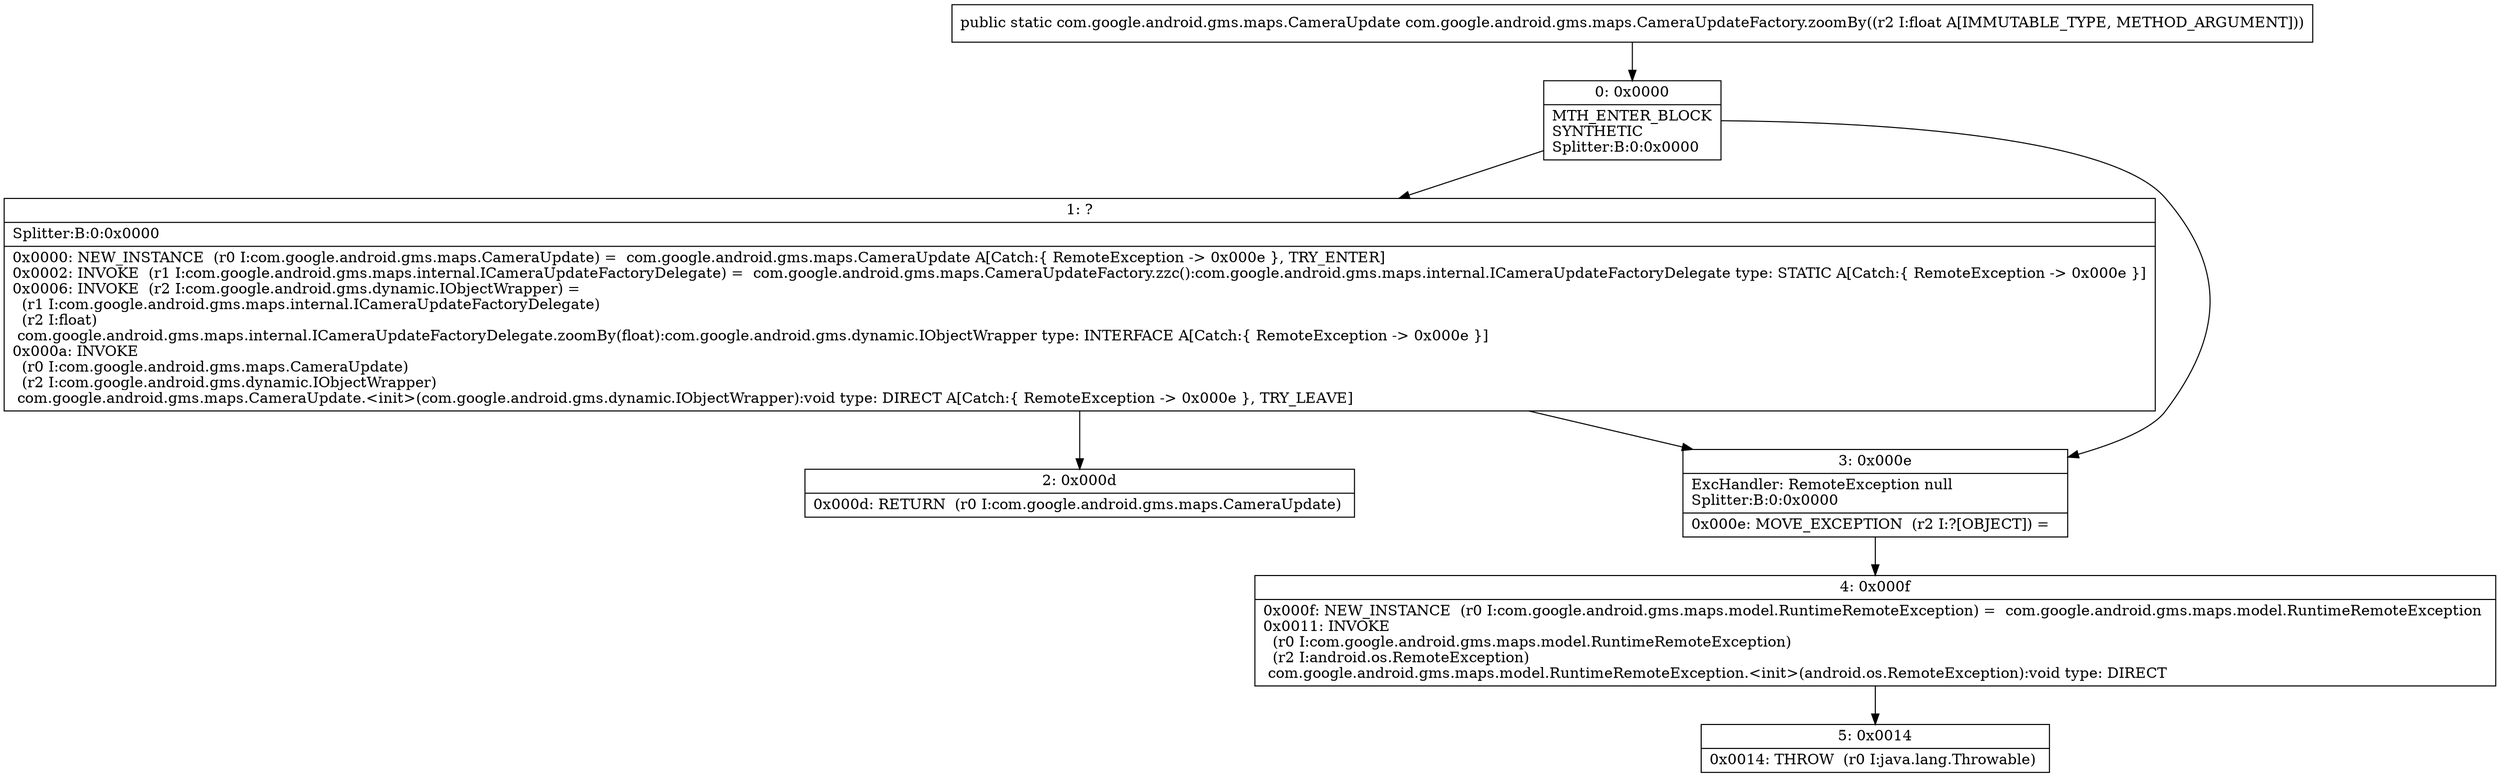 digraph "CFG forcom.google.android.gms.maps.CameraUpdateFactory.zoomBy(F)Lcom\/google\/android\/gms\/maps\/CameraUpdate;" {
Node_0 [shape=record,label="{0\:\ 0x0000|MTH_ENTER_BLOCK\lSYNTHETIC\lSplitter:B:0:0x0000\l}"];
Node_1 [shape=record,label="{1\:\ ?|Splitter:B:0:0x0000\l|0x0000: NEW_INSTANCE  (r0 I:com.google.android.gms.maps.CameraUpdate) =  com.google.android.gms.maps.CameraUpdate A[Catch:\{ RemoteException \-\> 0x000e \}, TRY_ENTER]\l0x0002: INVOKE  (r1 I:com.google.android.gms.maps.internal.ICameraUpdateFactoryDelegate) =  com.google.android.gms.maps.CameraUpdateFactory.zzc():com.google.android.gms.maps.internal.ICameraUpdateFactoryDelegate type: STATIC A[Catch:\{ RemoteException \-\> 0x000e \}]\l0x0006: INVOKE  (r2 I:com.google.android.gms.dynamic.IObjectWrapper) = \l  (r1 I:com.google.android.gms.maps.internal.ICameraUpdateFactoryDelegate)\l  (r2 I:float)\l com.google.android.gms.maps.internal.ICameraUpdateFactoryDelegate.zoomBy(float):com.google.android.gms.dynamic.IObjectWrapper type: INTERFACE A[Catch:\{ RemoteException \-\> 0x000e \}]\l0x000a: INVOKE  \l  (r0 I:com.google.android.gms.maps.CameraUpdate)\l  (r2 I:com.google.android.gms.dynamic.IObjectWrapper)\l com.google.android.gms.maps.CameraUpdate.\<init\>(com.google.android.gms.dynamic.IObjectWrapper):void type: DIRECT A[Catch:\{ RemoteException \-\> 0x000e \}, TRY_LEAVE]\l}"];
Node_2 [shape=record,label="{2\:\ 0x000d|0x000d: RETURN  (r0 I:com.google.android.gms.maps.CameraUpdate) \l}"];
Node_3 [shape=record,label="{3\:\ 0x000e|ExcHandler: RemoteException null\lSplitter:B:0:0x0000\l|0x000e: MOVE_EXCEPTION  (r2 I:?[OBJECT]) =  \l}"];
Node_4 [shape=record,label="{4\:\ 0x000f|0x000f: NEW_INSTANCE  (r0 I:com.google.android.gms.maps.model.RuntimeRemoteException) =  com.google.android.gms.maps.model.RuntimeRemoteException \l0x0011: INVOKE  \l  (r0 I:com.google.android.gms.maps.model.RuntimeRemoteException)\l  (r2 I:android.os.RemoteException)\l com.google.android.gms.maps.model.RuntimeRemoteException.\<init\>(android.os.RemoteException):void type: DIRECT \l}"];
Node_5 [shape=record,label="{5\:\ 0x0014|0x0014: THROW  (r0 I:java.lang.Throwable) \l}"];
MethodNode[shape=record,label="{public static com.google.android.gms.maps.CameraUpdate com.google.android.gms.maps.CameraUpdateFactory.zoomBy((r2 I:float A[IMMUTABLE_TYPE, METHOD_ARGUMENT])) }"];
MethodNode -> Node_0;
Node_0 -> Node_1;
Node_0 -> Node_3;
Node_1 -> Node_2;
Node_1 -> Node_3;
Node_3 -> Node_4;
Node_4 -> Node_5;
}

